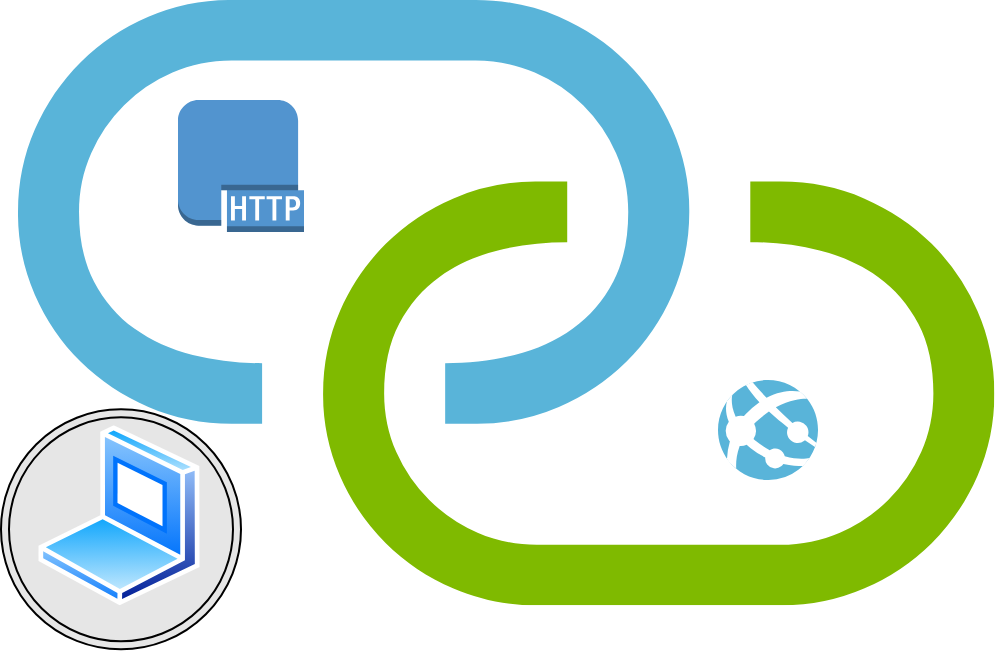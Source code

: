 <mxfile version="19.0.3" type="device"><diagram id="v2_EYqPIFkDGDDc7KYSu" name="Page-1"><mxGraphModel dx="1258" dy="668" grid="1" gridSize="10" guides="1" tooltips="1" connect="1" arrows="1" fold="1" page="1" pageScale="1" pageWidth="827" pageHeight="1169" math="0" shadow="0"><root><mxCell id="0"/><mxCell id="1" parent="0"/><mxCell id="dZZasHst0pFIXgUKkP9D-1" value="" style="ellipse;shape=doubleEllipse;whiteSpace=wrap;html=1;aspect=fixed;fillColor=#E6E6E6;" vertex="1" parent="1"><mxGeometry x="131.5" y="254.68" width="120" height="120" as="geometry"/></mxCell><mxCell id="ZPZt1gaCAFhEV4fs5Km1-6" value="" style="sketch=0;aspect=fixed;html=1;points=[];align=center;image;fontSize=12;image=img/lib/mscae/Connection.svg;" parent="1" vertex="1"><mxGeometry x="140" y="50.0" width="488.19" height="302.68" as="geometry"/></mxCell><mxCell id="ZPZt1gaCAFhEV4fs5Km1-1" value="" style="outlineConnect=0;dashed=0;verticalLabelPosition=bottom;verticalAlign=top;align=center;html=1;shape=mxgraph.aws3.http_protocol;fillColor=#5294CF;gradientColor=none;" parent="1" vertex="1"><mxGeometry x="220" y="100" width="63" height="66" as="geometry"/></mxCell><mxCell id="ZPZt1gaCAFhEV4fs5Km1-2" value="" style="aspect=fixed;perimeter=ellipsePerimeter;html=1;align=center;shadow=0;dashed=0;spacingTop=3;image;image=img/lib/active_directory/laptop_client.svg;" parent="1" vertex="1"><mxGeometry x="150" y="262.68" width="81" height="90" as="geometry"/></mxCell><mxCell id="ZPZt1gaCAFhEV4fs5Km1-5" value="" style="sketch=0;aspect=fixed;html=1;points=[];align=center;image;fontSize=12;image=img/lib/mscae/App_Services.svg;" parent="1" vertex="1"><mxGeometry x="490" y="240" width="50" height="50" as="geometry"/></mxCell></root></mxGraphModel></diagram></mxfile>